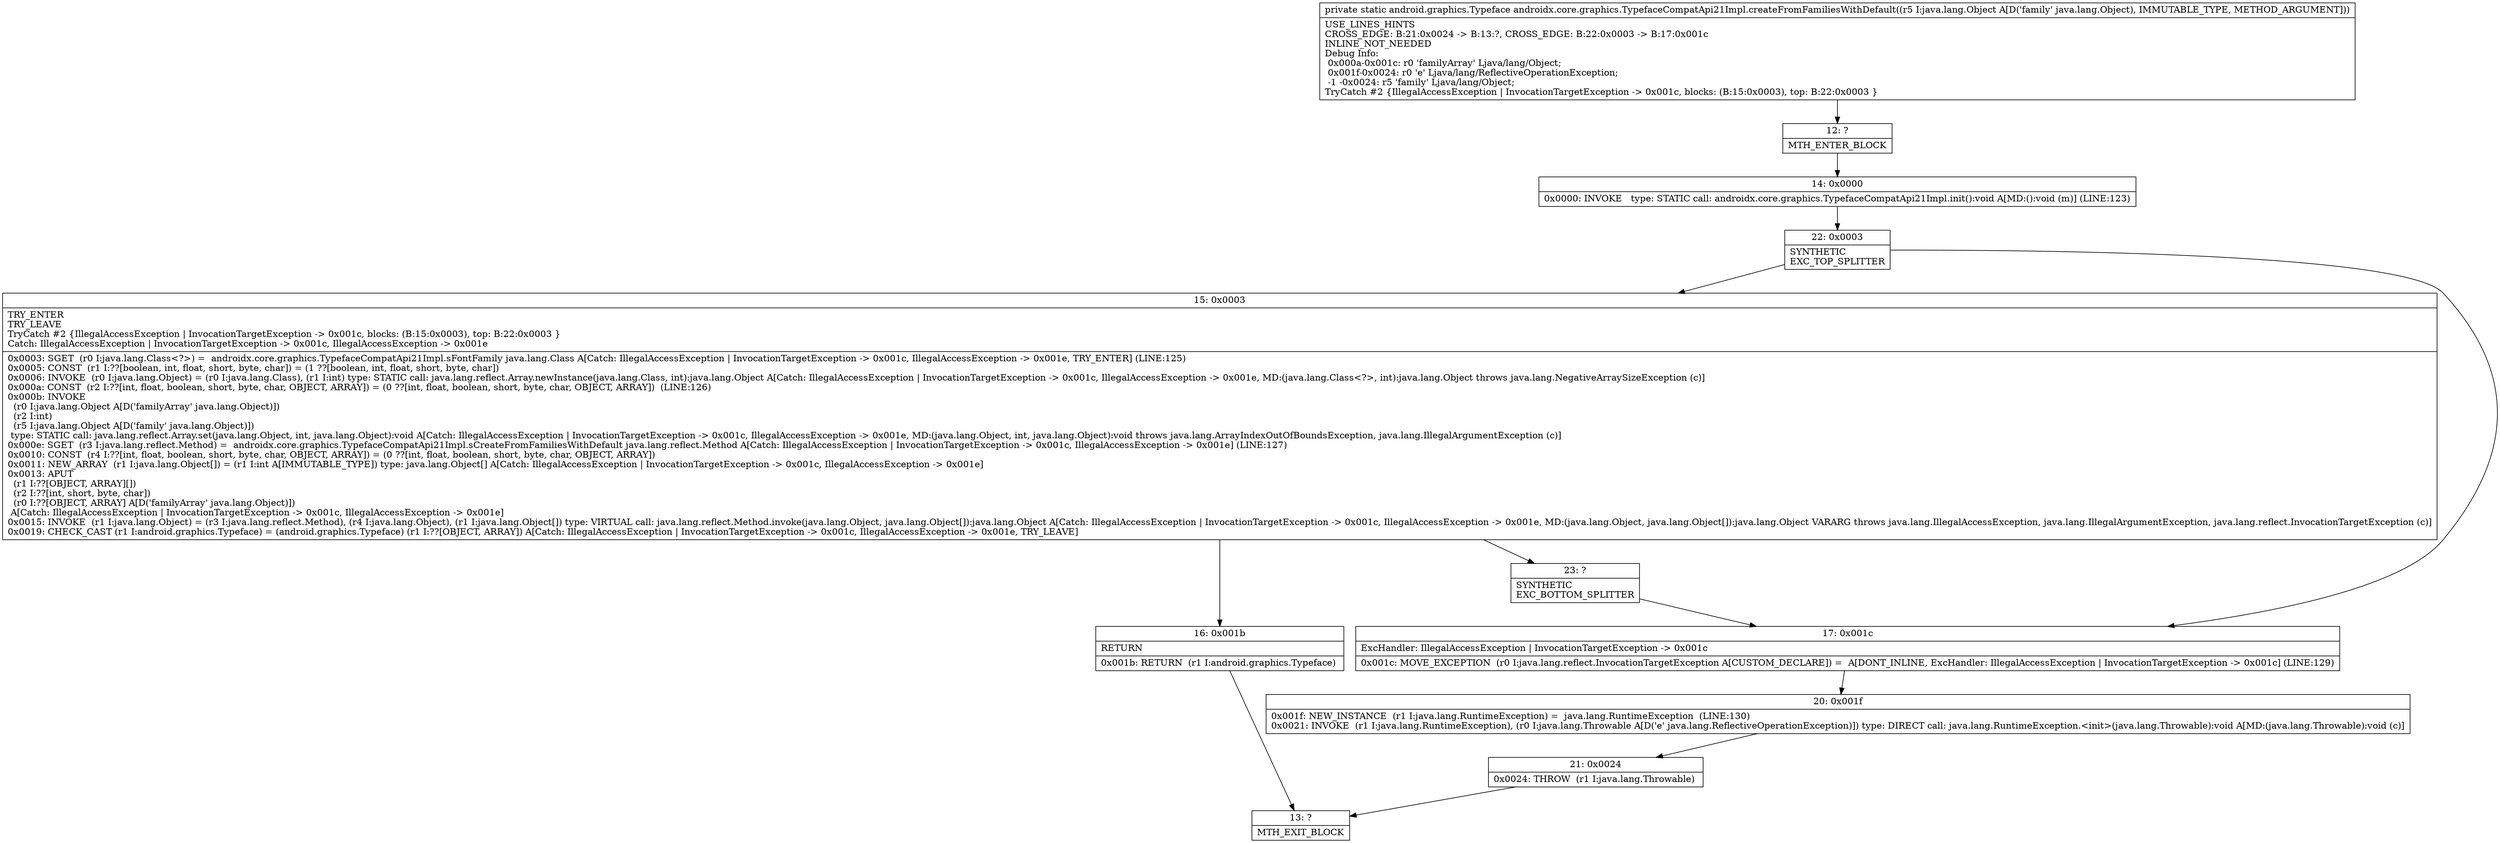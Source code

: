 digraph "CFG forandroidx.core.graphics.TypefaceCompatApi21Impl.createFromFamiliesWithDefault(Ljava\/lang\/Object;)Landroid\/graphics\/Typeface;" {
Node_12 [shape=record,label="{12\:\ ?|MTH_ENTER_BLOCK\l}"];
Node_14 [shape=record,label="{14\:\ 0x0000|0x0000: INVOKE   type: STATIC call: androidx.core.graphics.TypefaceCompatApi21Impl.init():void A[MD:():void (m)] (LINE:123)\l}"];
Node_22 [shape=record,label="{22\:\ 0x0003|SYNTHETIC\lEXC_TOP_SPLITTER\l}"];
Node_15 [shape=record,label="{15\:\ 0x0003|TRY_ENTER\lTRY_LEAVE\lTryCatch #2 \{IllegalAccessException \| InvocationTargetException \-\> 0x001c, blocks: (B:15:0x0003), top: B:22:0x0003 \}\lCatch: IllegalAccessException \| InvocationTargetException \-\> 0x001c, IllegalAccessException \-\> 0x001e\l|0x0003: SGET  (r0 I:java.lang.Class\<?\>) =  androidx.core.graphics.TypefaceCompatApi21Impl.sFontFamily java.lang.Class A[Catch: IllegalAccessException \| InvocationTargetException \-\> 0x001c, IllegalAccessException \-\> 0x001e, TRY_ENTER] (LINE:125)\l0x0005: CONST  (r1 I:??[boolean, int, float, short, byte, char]) = (1 ??[boolean, int, float, short, byte, char]) \l0x0006: INVOKE  (r0 I:java.lang.Object) = (r0 I:java.lang.Class), (r1 I:int) type: STATIC call: java.lang.reflect.Array.newInstance(java.lang.Class, int):java.lang.Object A[Catch: IllegalAccessException \| InvocationTargetException \-\> 0x001c, IllegalAccessException \-\> 0x001e, MD:(java.lang.Class\<?\>, int):java.lang.Object throws java.lang.NegativeArraySizeException (c)]\l0x000a: CONST  (r2 I:??[int, float, boolean, short, byte, char, OBJECT, ARRAY]) = (0 ??[int, float, boolean, short, byte, char, OBJECT, ARRAY])  (LINE:126)\l0x000b: INVOKE  \l  (r0 I:java.lang.Object A[D('familyArray' java.lang.Object)])\l  (r2 I:int)\l  (r5 I:java.lang.Object A[D('family' java.lang.Object)])\l type: STATIC call: java.lang.reflect.Array.set(java.lang.Object, int, java.lang.Object):void A[Catch: IllegalAccessException \| InvocationTargetException \-\> 0x001c, IllegalAccessException \-\> 0x001e, MD:(java.lang.Object, int, java.lang.Object):void throws java.lang.ArrayIndexOutOfBoundsException, java.lang.IllegalArgumentException (c)]\l0x000e: SGET  (r3 I:java.lang.reflect.Method) =  androidx.core.graphics.TypefaceCompatApi21Impl.sCreateFromFamiliesWithDefault java.lang.reflect.Method A[Catch: IllegalAccessException \| InvocationTargetException \-\> 0x001c, IllegalAccessException \-\> 0x001e] (LINE:127)\l0x0010: CONST  (r4 I:??[int, float, boolean, short, byte, char, OBJECT, ARRAY]) = (0 ??[int, float, boolean, short, byte, char, OBJECT, ARRAY]) \l0x0011: NEW_ARRAY  (r1 I:java.lang.Object[]) = (r1 I:int A[IMMUTABLE_TYPE]) type: java.lang.Object[] A[Catch: IllegalAccessException \| InvocationTargetException \-\> 0x001c, IllegalAccessException \-\> 0x001e]\l0x0013: APUT  \l  (r1 I:??[OBJECT, ARRAY][])\l  (r2 I:??[int, short, byte, char])\l  (r0 I:??[OBJECT, ARRAY] A[D('familyArray' java.lang.Object)])\l A[Catch: IllegalAccessException \| InvocationTargetException \-\> 0x001c, IllegalAccessException \-\> 0x001e]\l0x0015: INVOKE  (r1 I:java.lang.Object) = (r3 I:java.lang.reflect.Method), (r4 I:java.lang.Object), (r1 I:java.lang.Object[]) type: VIRTUAL call: java.lang.reflect.Method.invoke(java.lang.Object, java.lang.Object[]):java.lang.Object A[Catch: IllegalAccessException \| InvocationTargetException \-\> 0x001c, IllegalAccessException \-\> 0x001e, MD:(java.lang.Object, java.lang.Object[]):java.lang.Object VARARG throws java.lang.IllegalAccessException, java.lang.IllegalArgumentException, java.lang.reflect.InvocationTargetException (c)]\l0x0019: CHECK_CAST (r1 I:android.graphics.Typeface) = (android.graphics.Typeface) (r1 I:??[OBJECT, ARRAY]) A[Catch: IllegalAccessException \| InvocationTargetException \-\> 0x001c, IllegalAccessException \-\> 0x001e, TRY_LEAVE]\l}"];
Node_16 [shape=record,label="{16\:\ 0x001b|RETURN\l|0x001b: RETURN  (r1 I:android.graphics.Typeface) \l}"];
Node_13 [shape=record,label="{13\:\ ?|MTH_EXIT_BLOCK\l}"];
Node_23 [shape=record,label="{23\:\ ?|SYNTHETIC\lEXC_BOTTOM_SPLITTER\l}"];
Node_17 [shape=record,label="{17\:\ 0x001c|ExcHandler: IllegalAccessException \| InvocationTargetException \-\> 0x001c\l|0x001c: MOVE_EXCEPTION  (r0 I:java.lang.reflect.InvocationTargetException A[CUSTOM_DECLARE]) =  A[DONT_INLINE, ExcHandler: IllegalAccessException \| InvocationTargetException \-\> 0x001c] (LINE:129)\l}"];
Node_20 [shape=record,label="{20\:\ 0x001f|0x001f: NEW_INSTANCE  (r1 I:java.lang.RuntimeException) =  java.lang.RuntimeException  (LINE:130)\l0x0021: INVOKE  (r1 I:java.lang.RuntimeException), (r0 I:java.lang.Throwable A[D('e' java.lang.ReflectiveOperationException)]) type: DIRECT call: java.lang.RuntimeException.\<init\>(java.lang.Throwable):void A[MD:(java.lang.Throwable):void (c)]\l}"];
Node_21 [shape=record,label="{21\:\ 0x0024|0x0024: THROW  (r1 I:java.lang.Throwable) \l}"];
MethodNode[shape=record,label="{private static android.graphics.Typeface androidx.core.graphics.TypefaceCompatApi21Impl.createFromFamiliesWithDefault((r5 I:java.lang.Object A[D('family' java.lang.Object), IMMUTABLE_TYPE, METHOD_ARGUMENT]))  | USE_LINES_HINTS\lCROSS_EDGE: B:21:0x0024 \-\> B:13:?, CROSS_EDGE: B:22:0x0003 \-\> B:17:0x001c\lINLINE_NOT_NEEDED\lDebug Info:\l  0x000a\-0x001c: r0 'familyArray' Ljava\/lang\/Object;\l  0x001f\-0x0024: r0 'e' Ljava\/lang\/ReflectiveOperationException;\l  \-1 \-0x0024: r5 'family' Ljava\/lang\/Object;\lTryCatch #2 \{IllegalAccessException \| InvocationTargetException \-\> 0x001c, blocks: (B:15:0x0003), top: B:22:0x0003 \}\l}"];
MethodNode -> Node_12;Node_12 -> Node_14;
Node_14 -> Node_22;
Node_22 -> Node_15;
Node_22 -> Node_17;
Node_15 -> Node_16;
Node_15 -> Node_23;
Node_16 -> Node_13;
Node_23 -> Node_17;
Node_17 -> Node_20;
Node_20 -> Node_21;
Node_21 -> Node_13;
}

